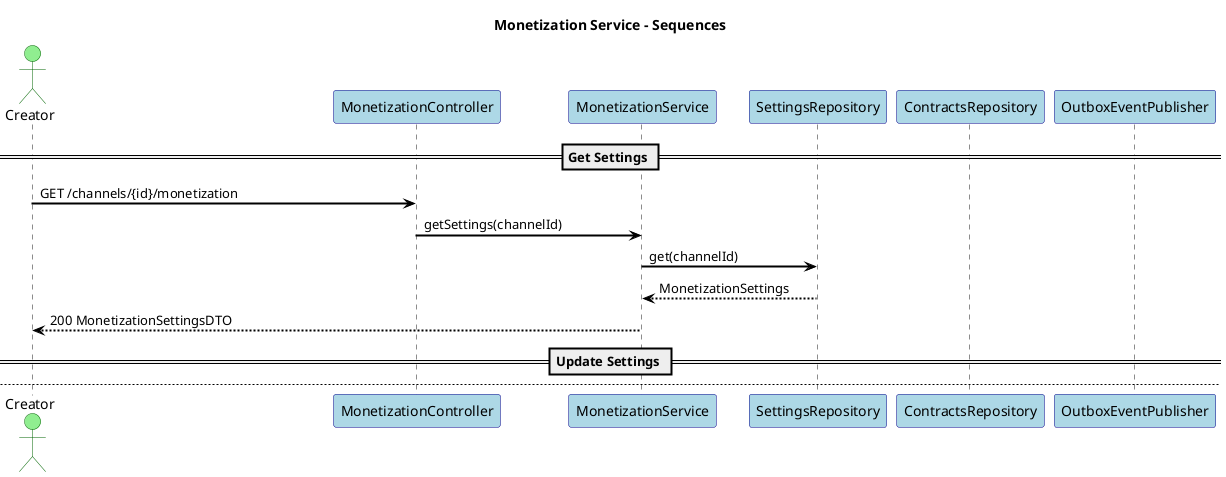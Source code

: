 @startuml
title Monetization Service - Sequences

skinparam shadowing false
skinparam fontName "Helvetica"
skinparam titleFontName "Helvetica"
skinparam legendFontName "Helvetica"
skinparam noteFontName "Helvetica"
skinparam backgroundColor white
skinparam participantBackgroundColor lightblue
skinparam participantBorderColor darkblue
skinparam actorBackgroundColor lightgreen
skinparam actorBorderColor darkgreen
skinparam arrowColor black
skinparam arrowThickness 2
skinparam sequenceArrowThickness 2
skinparam sequenceMessageAlignment left
skinparam sequenceReferenceBackgroundColor lightyellow
skinparam sequenceReferenceBorderColor black


actor Creator
participant "MonetizationController" as C
participant "MonetizationService" as S
participant "SettingsRepository" as Settings
participant "ContractsRepository" as Contracts
participant "OutboxEventPublisher" as Outbox

== Get Settings ==
Creator -> C: GET /channels/{id}/monetization
C -> S: getSettings(channelId)
S -> Settings: get(channelId)
Settings --> S: MonetizationSettings
S --> Creator: 200 MonetizationSettingsDTO

== Update Settings ==
newpage Update Settings
Creator -> C: PATCH /channels/{id}/monetization {adsEnabled, revshare}
C -> S: updateSettings(channelId, dto)
S -> Settings: save(channelId, settings)
Settings --> S: ok
S -> Outbox: publish(MonetizationUpdated{channelId})
Outbox --> S: ack
S --> Creator: 204

== Add Contract ==
newpage Add Contract
Creator -> C: POST /channels/{id}/contracts {terms}
C -> S: addContract(channelId, contract)
S -> Contracts: save(contract)
Contracts --> S: ok
S --> Creator: 201

@enduml
